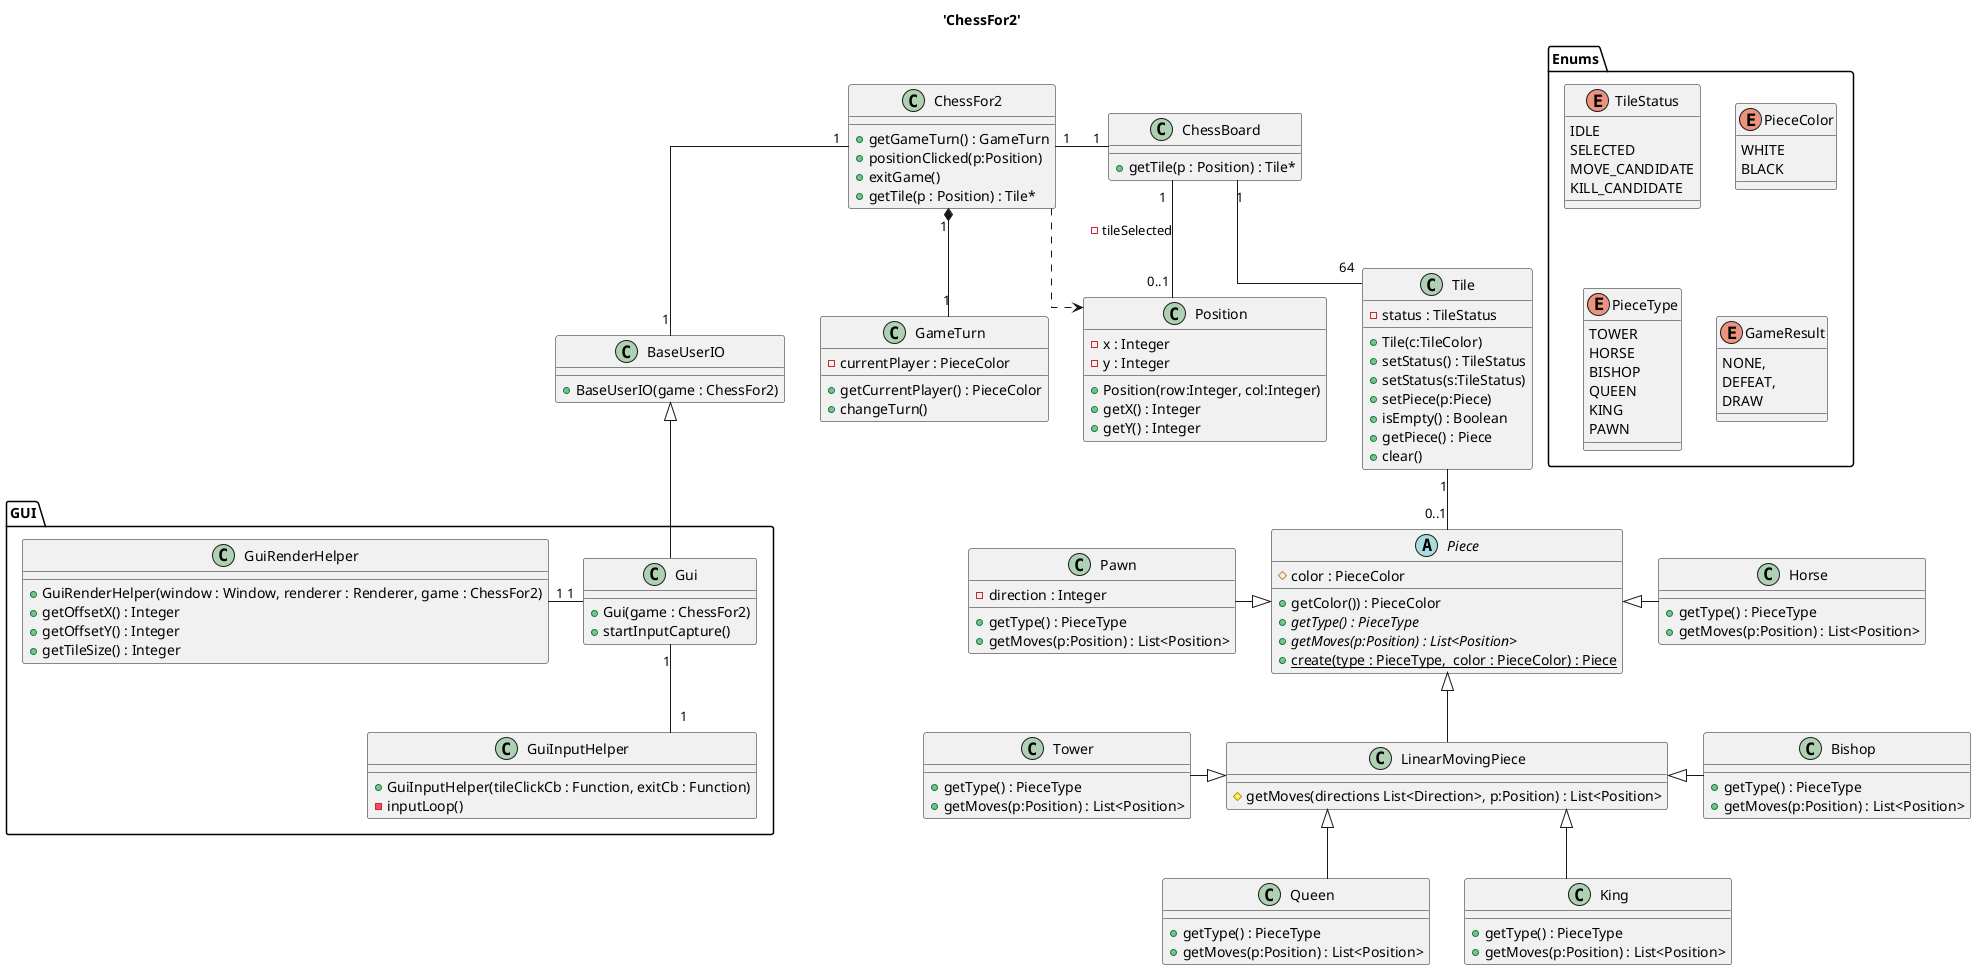 @startuml 'ChessFor2'

skinparam Linetype ortho

title 'ChessFor2'

package Enums {
enum TileStatus {
    IDLE
    SELECTED
    MOVE_CANDIDATE
    KILL_CANDIDATE
}

enum PieceColor {
    WHITE
    BLACK
}

enum PieceType {
    TOWER
    HORSE
    BISHOP
    QUEEN
    KING
    PAWN
}

enum GameResult {
    NONE,
    DEFEAT,
    DRAW
}
}

class ChessFor2 {
    + getGameTurn() : GameTurn
    + positionClicked(p:Position)
    + exitGame()
    + getTile(p : Position) : Tile*
}

class Tile {
    - status : TileStatus
    + Tile(c:TileColor)
    + setStatus() : TileStatus
    + setStatus(s:TileStatus)
    + setPiece(p:Piece)
    + isEmpty() : Boolean
    + getPiece() : Piece
    + clear()
}
Tile "1" -- "0..1" Piece

class ChessBoard {
    + getTile(p : Position) : Tile*
}
ChessFor2 "1" -right- "1" ChessBoard
ChessBoard "1" -- "64" Tile
ChessBoard "1" -- "0..1" Position : -tileSelected

class BaseUserIO {
    + BaseUserIO(game : ChessFor2)
}
ChessFor2 "1" -- "1" BaseUserIO

package GUI {
class Gui {
    + Gui(game : ChessFor2)
    + startInputCapture()
}
BaseUserIO <|-- Gui

class GuiRenderHelper {
    + GuiRenderHelper(window : Window, renderer : Renderer, game : ChessFor2)
    + getOffsetX() : Integer
    + getOffsetY() : Integer
    + getTileSize() : Integer
}
Gui "1" -left- "1" GuiRenderHelper
class GuiInputHelper {
    + GuiInputHelper(tileClickCb : Function, exitCb : Function)
    - inputLoop()
}
Gui "1" -down- "1" GuiInputHelper
}

abstract Piece {
    # color : PieceColor
    + getColor()) : PieceColor
    + {abstract} getType() : PieceType
    + {abstract} getMoves(p:Position) : List<Position>
    + {static} create(type : PieceType,  color : PieceColor) : Piece
}

class Pawn {
    + getType() : PieceType
    - direction : Integer
    + getMoves(p:Position) : List<Position>
}
Piece <|-left- Pawn

class Horse {
    + getType() : PieceType
    + getMoves(p:Position) : List<Position>
}
Piece <|-right- Horse

class LinearMovingPiece {
    # getMoves(directions List<Direction>, p:Position) : List<Position>
}
Piece <|-down- LinearMovingPiece

class Tower {
    + getType() : PieceType
    + getMoves(p:Position) : List<Position>
}
LinearMovingPiece <|-left- Tower

class Bishop {
    + getType() : PieceType
    + getMoves(p:Position) : List<Position>
}
LinearMovingPiece <|-right- Bishop

class Queen {
    + getType() : PieceType
    + getMoves(p:Position) : List<Position>
}
LinearMovingPiece <|-down- Queen

class King {
    + getType() : PieceType
    + getMoves(p:Position) : List<Position>
}
LinearMovingPiece <|-down- King

class Position {
    - x : Integer
    - y : Integer
    + Position(row:Integer, col:Integer)
    + getX() : Integer
    + getY() : Integer
}

ChessFor2 ..> Position

class GameTurn {
    - currentPlayer : PieceColor
'   - remainingTime : Chrono
    + getCurrentPlayer() : PieceColor
    + changeTurn()
}
ChessFor2 "1" *-- "1" GameTurn
@enduml
